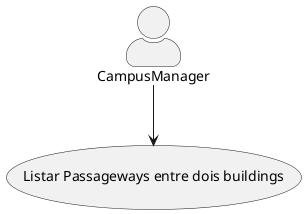 @startuml
skinparam actorStyle awesome
:CampusManager: --> (Use)

"Listar Passageways entre dois buildings" as (Use)

@enduml
